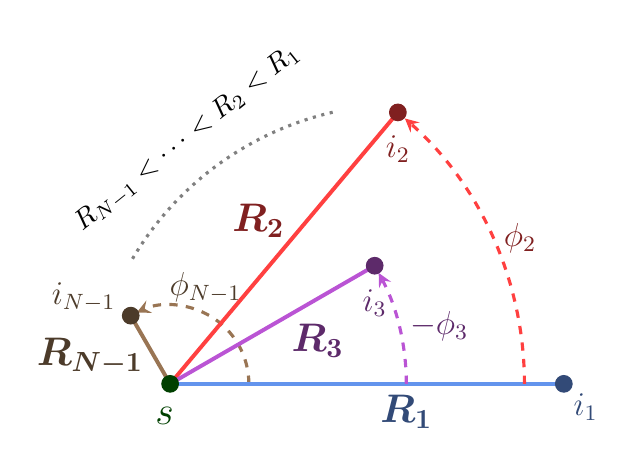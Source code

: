 \begin{tikzpicture}
% Defining colors
\definecolor{cornflowerblue}{rgb}{0.39, 0.58, 0.93}
\definecolor{azure(colorwheel)}{rgb}{0.0, 0.5, 1.0}

\definecolor{coralred}{rgb}{1.0, 0.25, 0.25}
\definecolor{cadmiumorange}{rgb}{0.93, 0.53, 0.18}
\definecolor{darkgoldenrod}{rgb}{0.72, 0.53, 0.04}

\definecolor{rosevale}{rgb}{0.67, 0.31, 0.32}
\definecolor{palebrown}{rgb}{0.6, 0.46, 0.33}

\definecolor{mediumorchid}{rgb}{0.73, 0.33, 0.83}

\definecolor{ao}{rgb}{0.0, 0.5, 0.0}
\definecolor{lightseagreen}{rgb}{0.13, 0.7, 0.67}

% Defining colors associated with different nodes
\colorlet{colsp}{ao}
\colorlet{coli1}{cornflowerblue}
\colorlet{coli2}{coralred}
\colorlet{coli3}{mediumorchid}
\colorlet{coliN}{palebrown}

% All grey
% \colorlet{colsp}{gray}
% \colorlet{coli1}{gray}
% \colorlet{coli2}{gray}
% \colorlet{coli3}{gray}
% \colorlet{coliN}{gray}



% =:=:=:=:=:=:=:=:=:=:=:=:=:=:=:=:=:=:=
% Particle N
% =:=:=:=:=:=:=:=:=:=:=:=:=:=:=:=:=:=:=
% Beginning here so it is on the back layer
\draw[color=coliN, line width=0.5mm]
    (0, 0) -- (120:1.0) coordinate (iN)
    node[pos=0.4, left, text=black, font=\Large]
    {\textcolor{coliN!50!black}{$\boldsymbol{R_{N-1}}$}};

\newif\ifrecursive
\recursivefalse
\ifrecursive
% Sketch of N-1
\draw[color=gray, dashed, line width=0.5mm]
    (0, 0) -- (75:1.6) coordinate (iNm)
    node[pos=0.4, left, text=black, font=\Large] {};
% iN-1 node
\filldraw[color=gray]
    (iNm) circle (3pt)
    node[above, xshift=-5pt, yshift=2pt]
    {\textcolor{gray!60!black}{$i_{N-2}$}};
% phi_N arc
\draw[-stealth, color=coliN, dashed, line width=0.4mm]
    (75:1.0)
    arc[start angle=75, end angle=115, radius=1.0]
    node[pos=0.55, above, text=black, font=\large]
    {\textcolor{coliN!50!black}{$\phi_{N-1}$}};
\else
% phi_N arc
\draw[-stealth, color=coliN, dashed, line width=0.4mm]
    (0:1.0)
    arc[start angle=0, end angle=115, radius=1.0]
    node[pos=0.55, above, text=black, font=\large]
    {\textcolor{coliN!50!black}{$\phi_{N-1}$}};
\fi

% iN node
\filldraw[color=coliN!50!black]
    (iN) circle (3pt)
    node[above left, xshift=-2pt, yshift=-2pt, font=\large]
    {\textcolor{coliN!50!black}{$i_{N-1}$}};

% =:=:=:=:=:=:=:=:=:=:=:=:=:=:=:=:=:=:=
% Particle 1
% =:=:=:=:=:=:=:=:=:=:=:=:=:=:=:=:=:=:=
\draw[color=coli1, line width=0.5mm]
    (0, 0) -- (0:5) coordinate (i1)
    node[pos=0.6, below, sloped, text=black,
         font=\Large]
        {\textcolor{coli1!50!black}{$\boldsymbol{R_1}$}};

% i1 node
\filldraw[color=coli1!50!black]
    (i1) circle (3pt)
    node[below right, font=\large]
    {\textcolor{coli1!50!black}{$i_1$}};

% =:=:=:=:=:=:=:=:=:=:=:=:=:=:=:=:=:=:=
% Particle 2
% =:=:=:=:=:=:=:=:=:=:=:=:=:=:=:=:=:=:=
\draw[color=coli2, line width=0.5mm]
    (0, 0) -- (50:4.5) coordinate (i2)
    node[pos=0.6, left, text=black, xshift=-4pt, font=\Large]
    {\textcolor{coli2!50!black}{$\boldsymbol{R_2}$}};

% phi_2 arc
\draw[-stealth, color=coli2, dashed, line width=0.4mm]
    (0:4.5)
    arc [start angle=0, end angle=48.5, radius=4.5]
    node[pos=0.5, right, text=black, font=\large]
    {\textcolor{coli2!50!black}{$\phi_2$}};

% i2 node
\filldraw[coli2!50!black]
    (i2) circle (3pt)
    node[below, yshift=-5pt, font=\large]
    {\textcolor{coli2!50!black}{$i_2$}};


% =:=:=:=:=:=:=:=:=:=:=:=:=:=:=:=:=:=:=
% Particle 3
% =:=:=:=:=:=:=:=:=:=:=:=:=:=:=:=:=:=:=
\draw[color=coli3, line width=0.5mm]
    (0, 0) -- (30:3) coordinate (i3)
    node[pos=0.6, below, text=black, xshift=9pt, font=\Large]
    {\textcolor{coli3!50!black}{$\boldsymbol{R_3}$}};

\ifrecursive
% phi_3 arc
\draw[-stealth, color=coli3, dashed, line width=0.4mm]
    (50:3.0)
    arc [start angle=50, end angle=32, radius=3.0]
    node[pos=0.3, right, xshift=2pt, text=black, font=\large]
    {\textcolor{coli3!50!black}{$-\phi_3$}};
\else
% phi_3 arc
\draw[-stealth, color=coli3, dashed, line width=0.4mm]
    (0:3.0)
    arc [start angle=0, end angle=28, radius=3.0]
    node[pos=0.5, right, text=black, font=\large]
    {\textcolor{coli3!50!black}{$-\phi_3$}};
\fi

% i3 node
\filldraw[color=coli3!50!black]
    (i3) circle (3pt)
    node[below, yshift=-5pt, font=\large]
    {\textcolor{coli3!50!black}{$i_3$}};




% =:=:=:=:=:=:=:=:=:=:=:=:=:=:=:=:=:=:=
% Draw the central point s
% =:=:=:=:=:=:=:=:=:=:=:=:=:=:=:=:=:=:=
\filldraw[color=colsp!50!black]
    (0, 0) circle (3pt)
    node[below, yshift=-5pt, xshift=-2pt, font=\Large]
    {\textcolor{colsp!50!black}{$s$}};


% =:=:=:=:=:=:=:=:=:=:=:=:=:=:=:=:=:=:=
% Draw ellipses to indicate missing points
% =:=:=:=:=:=:=:=:=:=:=:=:=:=:=:=:=:=:=
\draw[gray, dotted, line width=0.4mm,
      xshift=-0.00cm, yshift=0.50cm]
      (55:3.6)
    arc[start angle=103, end angle=150, radius=4.]
    node[pos=0.55, sloped, above,
         xshift=0.1cm, yshift=0.2cm, text=black]
        {$R_{N-1} < \cdots < R_2 < R_1$};

\end{tikzpicture}
